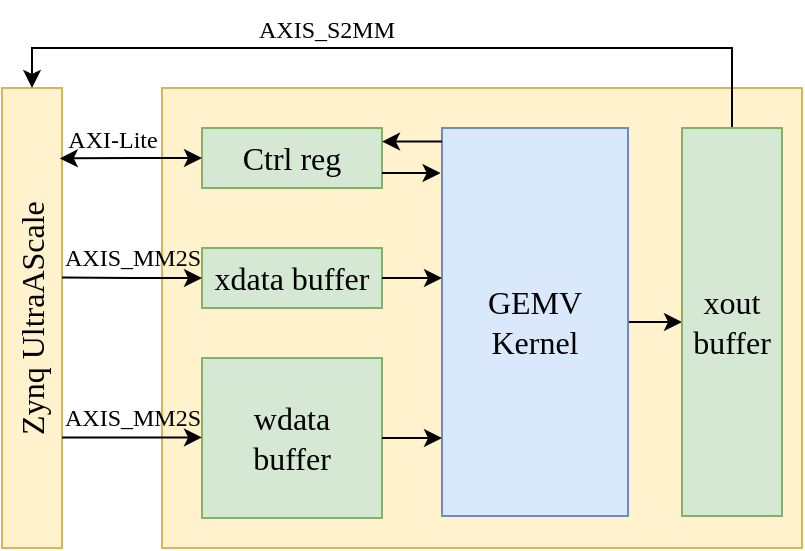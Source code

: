 <mxfile version="24.7.8">
  <diagram name="第 1 页" id="fKkSce_WKZ1a-f6fhrE-">
    <mxGraphModel dx="1644" dy="957" grid="1" gridSize="10" guides="1" tooltips="1" connect="1" arrows="1" fold="1" page="1" pageScale="1" pageWidth="827" pageHeight="1169" math="0" shadow="0">
      <root>
        <mxCell id="0" />
        <mxCell id="1" parent="0" />
        <mxCell id="Ctv8UY-f_pDYjrsEDvwK-1" value="&lt;font style=&quot;font-size: 16px;&quot; face=&quot;Times New Roman&quot;&gt;Zynq UltraAScale&lt;/font&gt;" style="rounded=0;whiteSpace=wrap;html=1;rotation=-90;fillColor=#fff2cc;strokeColor=#d6b656;" parent="1" vertex="1">
          <mxGeometry x="140" y="534" width="230" height="30" as="geometry" />
        </mxCell>
        <mxCell id="Ctv8UY-f_pDYjrsEDvwK-2" value="" style="rounded=0;whiteSpace=wrap;html=1;fillColor=#fff2cc;strokeColor=#d6b656;" parent="1" vertex="1">
          <mxGeometry x="320" y="434" width="320" height="230" as="geometry" />
        </mxCell>
        <mxCell id="Ctv8UY-f_pDYjrsEDvwK-3" value="&lt;font style=&quot;font-size: 16px;&quot; face=&quot;Times New Roman&quot;&gt;xdata buffer&lt;/font&gt;" style="rounded=0;whiteSpace=wrap;html=1;fillColor=#d5e8d4;strokeColor=#82b366;" parent="1" vertex="1">
          <mxGeometry x="340" y="514" width="90" height="30" as="geometry" />
        </mxCell>
        <mxCell id="Ctv8UY-f_pDYjrsEDvwK-4" value="&lt;font style=&quot;font-size: 16px;&quot; face=&quot;Times New Roman&quot;&gt;wdata&lt;/font&gt;&lt;div style=&quot;font-size: 16px;&quot;&gt;&lt;font style=&quot;font-size: 16px;&quot; face=&quot;Times New Roman&quot;&gt;buffer&lt;/font&gt;&lt;/div&gt;" style="rounded=0;whiteSpace=wrap;html=1;fillColor=#d5e8d4;strokeColor=#82b366;" parent="1" vertex="1">
          <mxGeometry x="340" y="569" width="90" height="80" as="geometry" />
        </mxCell>
        <mxCell id="Ctv8UY-f_pDYjrsEDvwK-5" value="&lt;font style=&quot;font-size: 16px;&quot; face=&quot;Times New Roman&quot;&gt;Ctrl reg&lt;/font&gt;" style="rounded=0;whiteSpace=wrap;html=1;fillColor=#d5e8d4;strokeColor=#82b366;" parent="1" vertex="1">
          <mxGeometry x="340" y="454" width="90" height="30" as="geometry" />
        </mxCell>
        <mxCell id="Ctv8UY-f_pDYjrsEDvwK-18" style="edgeStyle=orthogonalEdgeStyle;rounded=0;orthogonalLoop=1;jettySize=auto;html=1;exitX=1;exitY=0.5;exitDx=0;exitDy=0;entryX=0;entryY=0.5;entryDx=0;entryDy=0;" parent="1" source="Ctv8UY-f_pDYjrsEDvwK-6" target="Ctv8UY-f_pDYjrsEDvwK-17" edge="1">
          <mxGeometry relative="1" as="geometry" />
        </mxCell>
        <mxCell id="Ctv8UY-f_pDYjrsEDvwK-6" value="&lt;font face=&quot;Times New Roman&quot;&gt;&lt;span style=&quot;font-size: 16px;&quot;&gt;GEMV&lt;/span&gt;&lt;/font&gt;&lt;div&gt;&lt;font face=&quot;Times New Roman&quot;&gt;&lt;span style=&quot;font-size: 16px;&quot;&gt;Kernel&lt;/span&gt;&lt;/font&gt;&lt;/div&gt;" style="rounded=0;whiteSpace=wrap;html=1;fillColor=#dae8fc;strokeColor=#6c8ebf;" parent="1" vertex="1">
          <mxGeometry x="460" y="454" width="93" height="194" as="geometry" />
        </mxCell>
        <mxCell id="Ctv8UY-f_pDYjrsEDvwK-7" style="edgeStyle=orthogonalEdgeStyle;rounded=0;orthogonalLoop=1;jettySize=auto;html=1;exitX=1;exitY=0.5;exitDx=0;exitDy=0;entryX=0;entryY=0.389;entryDx=0;entryDy=0;entryPerimeter=0;" parent="1" source="Ctv8UY-f_pDYjrsEDvwK-3" target="Ctv8UY-f_pDYjrsEDvwK-6" edge="1">
          <mxGeometry relative="1" as="geometry" />
        </mxCell>
        <mxCell id="Ctv8UY-f_pDYjrsEDvwK-8" style="edgeStyle=orthogonalEdgeStyle;rounded=0;orthogonalLoop=1;jettySize=auto;html=1;exitX=1;exitY=0.5;exitDx=0;exitDy=0;" parent="1" source="Ctv8UY-f_pDYjrsEDvwK-4" edge="1">
          <mxGeometry relative="1" as="geometry">
            <mxPoint x="460" y="609" as="targetPoint" />
          </mxGeometry>
        </mxCell>
        <mxCell id="Ctv8UY-f_pDYjrsEDvwK-9" style="edgeStyle=orthogonalEdgeStyle;rounded=0;orthogonalLoop=1;jettySize=auto;html=1;exitX=1;exitY=0.75;exitDx=0;exitDy=0;entryX=-0.007;entryY=0.121;entryDx=0;entryDy=0;entryPerimeter=0;" parent="1" source="Ctv8UY-f_pDYjrsEDvwK-5" target="Ctv8UY-f_pDYjrsEDvwK-6" edge="1">
          <mxGeometry relative="1" as="geometry" />
        </mxCell>
        <mxCell id="Ctv8UY-f_pDYjrsEDvwK-10" style="edgeStyle=orthogonalEdgeStyle;rounded=0;orthogonalLoop=1;jettySize=auto;html=1;exitX=0;exitY=0.035;exitDx=0;exitDy=0;entryX=1;entryY=0.25;entryDx=0;entryDy=0;exitPerimeter=0;" parent="1" source="Ctv8UY-f_pDYjrsEDvwK-6" target="Ctv8UY-f_pDYjrsEDvwK-5" edge="1">
          <mxGeometry relative="1" as="geometry" />
        </mxCell>
        <mxCell id="Ctv8UY-f_pDYjrsEDvwK-11" style="edgeStyle=orthogonalEdgeStyle;rounded=0;orthogonalLoop=1;jettySize=auto;html=1;exitX=0;exitY=0.5;exitDx=0;exitDy=0;entryX=0.847;entryY=0.963;entryDx=0;entryDy=0;entryPerimeter=0;startArrow=classic;startFill=1;" parent="1" source="Ctv8UY-f_pDYjrsEDvwK-5" target="Ctv8UY-f_pDYjrsEDvwK-1" edge="1">
          <mxGeometry relative="1" as="geometry" />
        </mxCell>
        <mxCell id="Ctv8UY-f_pDYjrsEDvwK-12" style="edgeStyle=orthogonalEdgeStyle;rounded=0;orthogonalLoop=1;jettySize=auto;html=1;exitX=0;exitY=0.5;exitDx=0;exitDy=0;entryX=0.588;entryY=1;entryDx=0;entryDy=0;entryPerimeter=0;endArrow=none;endFill=0;startArrow=classic;startFill=1;" parent="1" source="Ctv8UY-f_pDYjrsEDvwK-3" target="Ctv8UY-f_pDYjrsEDvwK-1" edge="1">
          <mxGeometry relative="1" as="geometry" />
        </mxCell>
        <mxCell id="Ctv8UY-f_pDYjrsEDvwK-16" style="edgeStyle=orthogonalEdgeStyle;rounded=0;orthogonalLoop=1;jettySize=auto;html=1;exitX=0;exitY=0.5;exitDx=0;exitDy=0;entryX=0.588;entryY=1;entryDx=0;entryDy=0;entryPerimeter=0;endArrow=none;endFill=0;startArrow=classic;startFill=1;" parent="1" edge="1">
          <mxGeometry relative="1" as="geometry">
            <mxPoint x="340" y="608.71" as="sourcePoint" />
            <mxPoint x="270" y="608.71" as="targetPoint" />
          </mxGeometry>
        </mxCell>
        <mxCell id="Ctv8UY-f_pDYjrsEDvwK-19" style="edgeStyle=orthogonalEdgeStyle;rounded=0;orthogonalLoop=1;jettySize=auto;html=1;exitX=0.5;exitY=0;exitDx=0;exitDy=0;entryX=1;entryY=0.5;entryDx=0;entryDy=0;" parent="1" source="Ctv8UY-f_pDYjrsEDvwK-17" target="Ctv8UY-f_pDYjrsEDvwK-1" edge="1">
          <mxGeometry relative="1" as="geometry">
            <Array as="points">
              <mxPoint x="605" y="414" />
              <mxPoint x="255" y="414" />
            </Array>
          </mxGeometry>
        </mxCell>
        <mxCell id="Ctv8UY-f_pDYjrsEDvwK-17" value="&lt;font face=&quot;Times New Roman&quot;&gt;&lt;span style=&quot;font-size: 16px;&quot;&gt;xout&lt;/span&gt;&lt;/font&gt;&lt;div&gt;&lt;font face=&quot;Times New Roman&quot;&gt;&lt;span style=&quot;font-size: 16px;&quot;&gt;buffer&lt;/span&gt;&lt;/font&gt;&lt;/div&gt;" style="rounded=0;whiteSpace=wrap;html=1;fillColor=#d5e8d4;strokeColor=#82b366;" parent="1" vertex="1">
          <mxGeometry x="580" y="454" width="50" height="194" as="geometry" />
        </mxCell>
        <mxCell id="Ctv8UY-f_pDYjrsEDvwK-20" value="&lt;font style=&quot;font-size: 12px;&quot; face=&quot;Times New Roman&quot;&gt;AXIS_S2MM&lt;/font&gt;" style="text;html=1;align=center;verticalAlign=middle;resizable=0;points=[];autosize=1;strokeColor=none;fillColor=none;" parent="1" vertex="1">
          <mxGeometry x="357" y="390" width="90" height="30" as="geometry" />
        </mxCell>
        <mxCell id="Ctv8UY-f_pDYjrsEDvwK-23" value="&lt;font style=&quot;font-size: 12px;&quot; face=&quot;Times New Roman&quot;&gt;AXIS_MM2S&lt;/font&gt;" style="text;html=1;align=center;verticalAlign=middle;resizable=0;points=[];autosize=1;strokeColor=none;fillColor=none;" parent="1" vertex="1">
          <mxGeometry x="260" y="504" width="90" height="30" as="geometry" />
        </mxCell>
        <mxCell id="Ctv8UY-f_pDYjrsEDvwK-24" value="&lt;font style=&quot;font-size: 12px;&quot; face=&quot;Times New Roman&quot;&gt;AXIS_MM2S&lt;/font&gt;" style="text;html=1;align=center;verticalAlign=middle;resizable=0;points=[];autosize=1;strokeColor=none;fillColor=none;" parent="1" vertex="1">
          <mxGeometry x="260" y="584" width="90" height="30" as="geometry" />
        </mxCell>
        <mxCell id="Ctv8UY-f_pDYjrsEDvwK-25" value="&lt;font style=&quot;font-size: 12px;&quot; face=&quot;Times New Roman&quot;&gt;AXI-Lite&lt;/font&gt;" style="text;html=1;align=center;verticalAlign=middle;resizable=0;points=[];autosize=1;strokeColor=none;fillColor=none;" parent="1" vertex="1">
          <mxGeometry x="260" y="445" width="70" height="30" as="geometry" />
        </mxCell>
      </root>
    </mxGraphModel>
  </diagram>
</mxfile>
